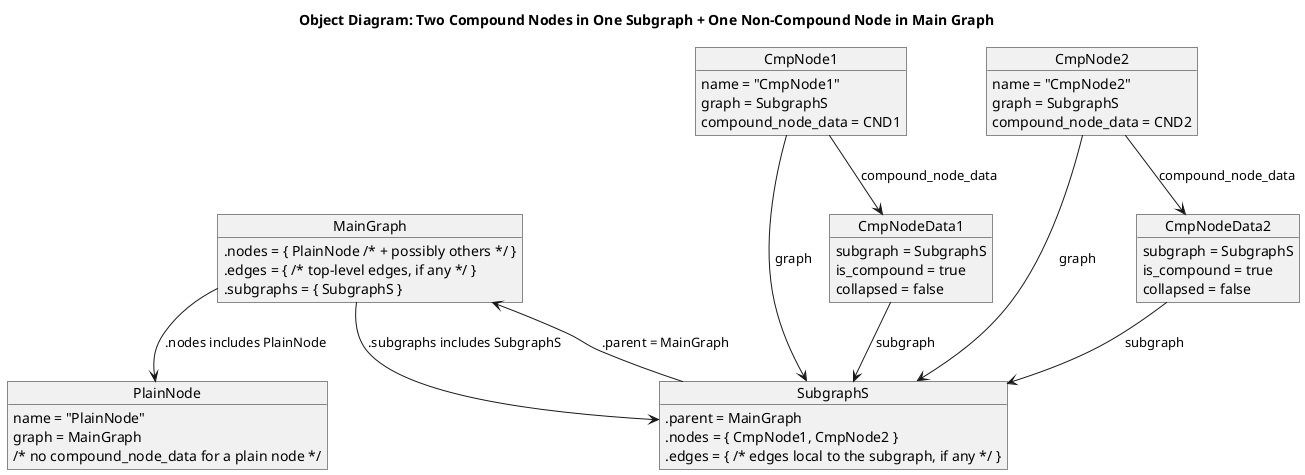 @startuml
title Object Diagram: Two Compound Nodes in One Subgraph + One Non-Compound Node in Main Graph

' Main graph object, with fields .nodes, .edges, .subgraphs
object "MainGraph" as MG {
  .nodes = { PlainNode /* + possibly others */ }
  .edges = { /* top-level edges, if any */ }
  .subgraphs = { SubgraphS }
}

' A non-compound node living directly in the main graph
object "PlainNode" as PN {
  name = "PlainNode"
  graph = MainGraph
  /* no compound_node_data for a plain node */
}

' Subgraph object, referencing the enclosed_node (MainGraph),
' plus local .nodes containing the compound nodes
object "SubgraphS" as SG {
  .parent = MainGraph
  .nodes = { CmpNode1, CmpNode2 }
  .edges = { /* edges local to the subgraph, if any */ }
}

' CompoundNode1
object "CmpNode1" as CN1 {
  name = "CmpNode1"
  graph = SubgraphS
  compound_node_data = CND1
}

' CompoundNode1's data
object "CmpNodeData1" as CND1 {
  subgraph = SubgraphS
  is_compound = true
  collapsed = false
}

' CompoundNode2
object "CmpNode2" as CN2 {
  name = "CmpNode2"
  graph = SubgraphS
  compound_node_data = CND2
}

' CompoundNode2's data
object "CmpNodeData2" as CND2 {
  subgraph = SubgraphS
  is_compound = true
  collapsed = false
}

' Show relationships among objects
' 1) MainGraph references SubgraphS in .subgraphs
MG --> SG : .subgraphs includes SubgraphS

' 2) Subgraph references MainGraph as .enclosed_node
SG --> MG : .parent = MainGraph

' 3) PlainNode is in MainGraph.nodes
MG --> PN : .nodes includes PlainNode

' 4) Each compound node references subgraph in .graph
CN1 --> SG : graph
CN2 --> SG : graph

' 5) compound_node_data references the subgraph
CN1 --> CND1 : compound_node_data
CN2 --> CND2 : compound_node_data
CND1 --> SG : subgraph
CND2 --> SG : subgraph

@enduml
